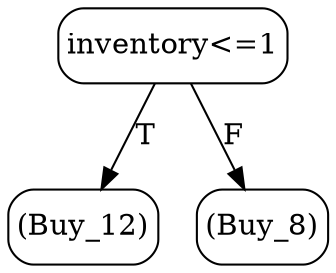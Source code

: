 // decision tree
digraph {
	1 [label="(Buy_12)" margin="0.05,0.05" shape=box style=rounded]
	2 [label="(Buy_8)" margin="0.05,0.05" shape=box style=rounded]
	0 [label="inventory<=1" margin="0.05,0.05" shape=box style=rounded]
	0 -> 1 [label=T]
	0 -> 2 [label=F]
}
